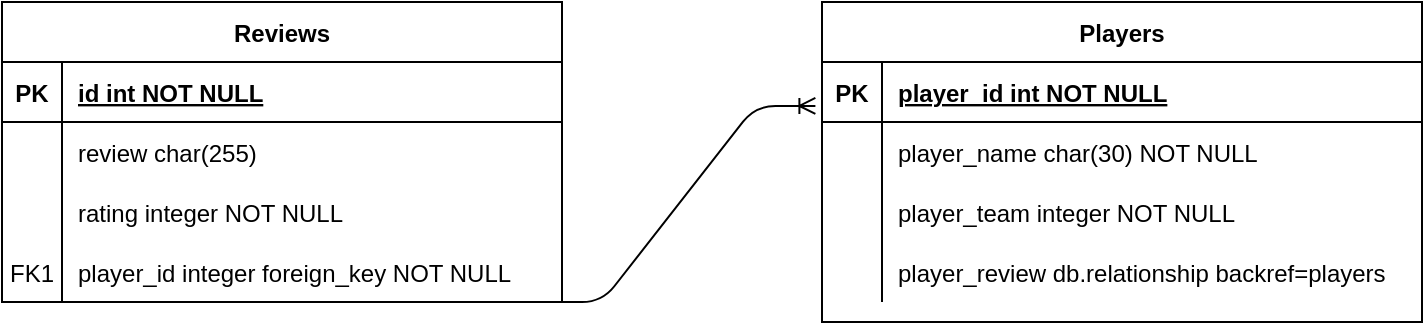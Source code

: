 <mxfile version="13.9.1" type="device"><diagram id="R2lEEEUBdFMjLlhIrx00" name="Page-1"><mxGraphModel dx="782" dy="469" grid="1" gridSize="10" guides="1" tooltips="1" connect="1" arrows="1" fold="1" page="1" pageScale="1" pageWidth="850" pageHeight="1100" math="0" shadow="0" extFonts="Permanent Marker^https://fonts.googleapis.com/css?family=Permanent+Marker"><root><mxCell id="0"/><mxCell id="1" parent="0"/><mxCell id="tvAsV6uZKoKDVtltVuLp-1" value="Reviews" style="shape=table;startSize=30;container=1;collapsible=1;childLayout=tableLayout;fixedRows=1;rowLines=0;fontStyle=1;align=center;resizeLast=1;" vertex="1" parent="1"><mxGeometry x="40" y="120" width="280" height="150" as="geometry"/></mxCell><mxCell id="tvAsV6uZKoKDVtltVuLp-2" value="" style="shape=partialRectangle;collapsible=0;dropTarget=0;pointerEvents=0;fillColor=none;points=[[0,0.5],[1,0.5]];portConstraint=eastwest;top=0;left=0;right=0;bottom=1;" vertex="1" parent="tvAsV6uZKoKDVtltVuLp-1"><mxGeometry y="30" width="280" height="30" as="geometry"/></mxCell><mxCell id="tvAsV6uZKoKDVtltVuLp-3" value="PK" style="shape=partialRectangle;overflow=hidden;connectable=0;fillColor=none;top=0;left=0;bottom=0;right=0;fontStyle=1;" vertex="1" parent="tvAsV6uZKoKDVtltVuLp-2"><mxGeometry width="30" height="30" as="geometry"/></mxCell><mxCell id="tvAsV6uZKoKDVtltVuLp-4" value="id int NOT NULL" style="shape=partialRectangle;overflow=hidden;connectable=0;fillColor=none;top=0;left=0;bottom=0;right=0;align=left;spacingLeft=6;fontStyle=5;" vertex="1" parent="tvAsV6uZKoKDVtltVuLp-2"><mxGeometry x="30" width="250" height="30" as="geometry"/></mxCell><mxCell id="tvAsV6uZKoKDVtltVuLp-5" value="" style="shape=partialRectangle;collapsible=0;dropTarget=0;pointerEvents=0;fillColor=none;points=[[0,0.5],[1,0.5]];portConstraint=eastwest;top=0;left=0;right=0;bottom=0;" vertex="1" parent="tvAsV6uZKoKDVtltVuLp-1"><mxGeometry y="60" width="280" height="30" as="geometry"/></mxCell><mxCell id="tvAsV6uZKoKDVtltVuLp-6" value="" style="shape=partialRectangle;overflow=hidden;connectable=0;fillColor=none;top=0;left=0;bottom=0;right=0;" vertex="1" parent="tvAsV6uZKoKDVtltVuLp-5"><mxGeometry width="30" height="30" as="geometry"/></mxCell><mxCell id="tvAsV6uZKoKDVtltVuLp-7" value="review char(255)" style="shape=partialRectangle;overflow=hidden;connectable=0;fillColor=none;top=0;left=0;bottom=0;right=0;align=left;spacingLeft=6;" vertex="1" parent="tvAsV6uZKoKDVtltVuLp-5"><mxGeometry x="30" width="250" height="30" as="geometry"/></mxCell><mxCell id="tvAsV6uZKoKDVtltVuLp-8" style="shape=partialRectangle;collapsible=0;dropTarget=0;pointerEvents=0;fillColor=none;points=[[0,0.5],[1,0.5]];portConstraint=eastwest;top=0;left=0;right=0;bottom=0;" vertex="1" parent="tvAsV6uZKoKDVtltVuLp-1"><mxGeometry y="90" width="280" height="30" as="geometry"/></mxCell><mxCell id="tvAsV6uZKoKDVtltVuLp-9" value="" style="shape=partialRectangle;overflow=hidden;connectable=0;fillColor=none;top=0;left=0;bottom=0;right=0;" vertex="1" parent="tvAsV6uZKoKDVtltVuLp-8"><mxGeometry width="30" height="30" as="geometry"/></mxCell><mxCell id="tvAsV6uZKoKDVtltVuLp-10" value="rating integer NOT NULL" style="shape=partialRectangle;overflow=hidden;connectable=0;fillColor=none;top=0;left=0;bottom=0;right=0;align=left;spacingLeft=6;" vertex="1" parent="tvAsV6uZKoKDVtltVuLp-8"><mxGeometry x="30" width="250" height="30" as="geometry"/></mxCell><mxCell id="tvAsV6uZKoKDVtltVuLp-11" style="shape=partialRectangle;collapsible=0;dropTarget=0;pointerEvents=0;fillColor=none;points=[[0,0.5],[1,0.5]];portConstraint=eastwest;top=0;left=0;right=0;bottom=0;" vertex="1" parent="tvAsV6uZKoKDVtltVuLp-1"><mxGeometry y="120" width="280" height="30" as="geometry"/></mxCell><mxCell id="tvAsV6uZKoKDVtltVuLp-12" value="FK1" style="shape=partialRectangle;overflow=hidden;connectable=0;fillColor=none;top=0;left=0;bottom=0;right=0;" vertex="1" parent="tvAsV6uZKoKDVtltVuLp-11"><mxGeometry width="30" height="30" as="geometry"/></mxCell><mxCell id="tvAsV6uZKoKDVtltVuLp-13" value="player_id integer foreign_key NOT NULL" style="shape=partialRectangle;overflow=hidden;connectable=0;fillColor=none;top=0;left=0;bottom=0;right=0;align=left;spacingLeft=6;" vertex="1" parent="tvAsV6uZKoKDVtltVuLp-11"><mxGeometry x="30" width="250" height="30" as="geometry"/></mxCell><mxCell id="tvAsV6uZKoKDVtltVuLp-20" value="Players" style="shape=table;startSize=30;container=1;collapsible=1;childLayout=tableLayout;fixedRows=1;rowLines=0;fontStyle=1;align=center;resizeLast=1;" vertex="1" parent="1"><mxGeometry x="450" y="120" width="300" height="160" as="geometry"/></mxCell><mxCell id="tvAsV6uZKoKDVtltVuLp-21" value="" style="shape=partialRectangle;collapsible=0;dropTarget=0;pointerEvents=0;fillColor=none;points=[[0,0.5],[1,0.5]];portConstraint=eastwest;top=0;left=0;right=0;bottom=1;" vertex="1" parent="tvAsV6uZKoKDVtltVuLp-20"><mxGeometry y="30" width="300" height="30" as="geometry"/></mxCell><mxCell id="tvAsV6uZKoKDVtltVuLp-22" value="PK" style="shape=partialRectangle;overflow=hidden;connectable=0;fillColor=none;top=0;left=0;bottom=0;right=0;fontStyle=1;" vertex="1" parent="tvAsV6uZKoKDVtltVuLp-21"><mxGeometry width="30" height="30" as="geometry"/></mxCell><mxCell id="tvAsV6uZKoKDVtltVuLp-23" value="player_id int NOT NULL" style="shape=partialRectangle;overflow=hidden;connectable=0;fillColor=none;top=0;left=0;bottom=0;right=0;align=left;spacingLeft=6;fontStyle=5;" vertex="1" parent="tvAsV6uZKoKDVtltVuLp-21"><mxGeometry x="30" width="270" height="30" as="geometry"/></mxCell><mxCell id="tvAsV6uZKoKDVtltVuLp-24" value="" style="shape=partialRectangle;collapsible=0;dropTarget=0;pointerEvents=0;fillColor=none;points=[[0,0.5],[1,0.5]];portConstraint=eastwest;top=0;left=0;right=0;bottom=0;" vertex="1" parent="tvAsV6uZKoKDVtltVuLp-20"><mxGeometry y="60" width="300" height="30" as="geometry"/></mxCell><mxCell id="tvAsV6uZKoKDVtltVuLp-25" value="" style="shape=partialRectangle;overflow=hidden;connectable=0;fillColor=none;top=0;left=0;bottom=0;right=0;" vertex="1" parent="tvAsV6uZKoKDVtltVuLp-24"><mxGeometry width="30" height="30" as="geometry"/></mxCell><mxCell id="tvAsV6uZKoKDVtltVuLp-26" value="player_name char(30) NOT NULL" style="shape=partialRectangle;overflow=hidden;connectable=0;fillColor=none;top=0;left=0;bottom=0;right=0;align=left;spacingLeft=6;" vertex="1" parent="tvAsV6uZKoKDVtltVuLp-24"><mxGeometry x="30" width="270" height="30" as="geometry"/></mxCell><mxCell id="tvAsV6uZKoKDVtltVuLp-27" style="shape=partialRectangle;collapsible=0;dropTarget=0;pointerEvents=0;fillColor=none;points=[[0,0.5],[1,0.5]];portConstraint=eastwest;top=0;left=0;right=0;bottom=0;" vertex="1" parent="tvAsV6uZKoKDVtltVuLp-20"><mxGeometry y="90" width="300" height="30" as="geometry"/></mxCell><mxCell id="tvAsV6uZKoKDVtltVuLp-28" style="shape=partialRectangle;overflow=hidden;connectable=0;fillColor=none;top=0;left=0;bottom=0;right=0;" vertex="1" parent="tvAsV6uZKoKDVtltVuLp-27"><mxGeometry width="30" height="30" as="geometry"/></mxCell><mxCell id="tvAsV6uZKoKDVtltVuLp-29" value="player_team integer NOT NULL" style="shape=partialRectangle;overflow=hidden;connectable=0;fillColor=none;top=0;left=0;bottom=0;right=0;align=left;spacingLeft=6;" vertex="1" parent="tvAsV6uZKoKDVtltVuLp-27"><mxGeometry x="30" width="270" height="30" as="geometry"/></mxCell><mxCell id="tvAsV6uZKoKDVtltVuLp-30" style="shape=partialRectangle;collapsible=0;dropTarget=0;pointerEvents=0;fillColor=none;points=[[0,0.5],[1,0.5]];portConstraint=eastwest;top=0;left=0;right=0;bottom=0;" vertex="1" parent="tvAsV6uZKoKDVtltVuLp-20"><mxGeometry y="120" width="300" height="30" as="geometry"/></mxCell><mxCell id="tvAsV6uZKoKDVtltVuLp-31" style="shape=partialRectangle;overflow=hidden;connectable=0;fillColor=none;top=0;left=0;bottom=0;right=0;" vertex="1" parent="tvAsV6uZKoKDVtltVuLp-30"><mxGeometry width="30" height="30" as="geometry"/></mxCell><mxCell id="tvAsV6uZKoKDVtltVuLp-32" value="player_review db.relationship backref=players" style="shape=partialRectangle;overflow=hidden;connectable=0;fillColor=none;top=0;left=0;bottom=0;right=0;align=left;spacingLeft=6;" vertex="1" parent="tvAsV6uZKoKDVtltVuLp-30"><mxGeometry x="30" width="270" height="30" as="geometry"/></mxCell><mxCell id="tvAsV6uZKoKDVtltVuLp-35" value="" style="edgeStyle=entityRelationEdgeStyle;fontSize=12;html=1;endArrow=ERoneToMany;entryX=-0.011;entryY=0.733;entryDx=0;entryDy=0;entryPerimeter=0;" edge="1" parent="1" target="tvAsV6uZKoKDVtltVuLp-21"><mxGeometry width="100" height="100" relative="1" as="geometry"><mxPoint x="310" y="270" as="sourcePoint"/><mxPoint x="430" y="150" as="targetPoint"/></mxGeometry></mxCell></root></mxGraphModel></diagram></mxfile>